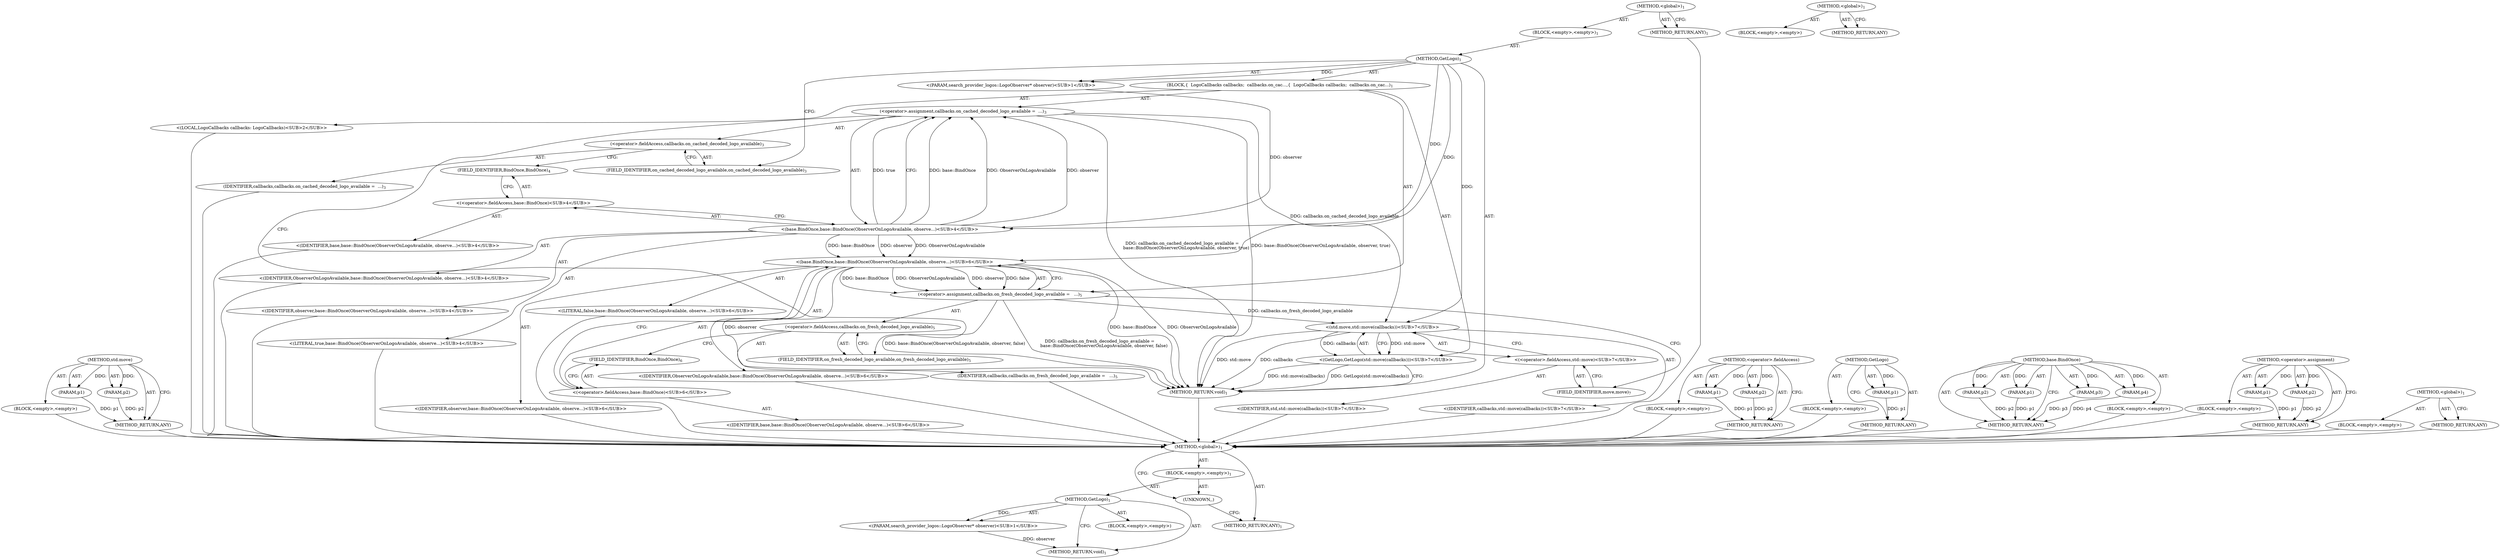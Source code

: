 digraph "&lt;global&gt;" {
vulnerable_82 [label=<(METHOD,std.move)>];
vulnerable_83 [label=<(PARAM,p1)>];
vulnerable_84 [label=<(PARAM,p2)>];
vulnerable_85 [label=<(BLOCK,&lt;empty&gt;,&lt;empty&gt;)>];
vulnerable_86 [label=<(METHOD_RETURN,ANY)>];
vulnerable_6 [label=<(METHOD,&lt;global&gt;)<SUB>1</SUB>>];
vulnerable_7 [label=<(BLOCK,&lt;empty&gt;,&lt;empty&gt;)<SUB>1</SUB>>];
vulnerable_8 [label=<(METHOD,GetLogo)<SUB>1</SUB>>];
vulnerable_9 [label="<(PARAM,search_provider_logos::LogoObserver* observer)<SUB>1</SUB>>"];
vulnerable_10 [label=<(BLOCK,{
  LogoCallbacks callbacks;
  callbacks.on_cac...,{
  LogoCallbacks callbacks;
  callbacks.on_cac...)<SUB>1</SUB>>];
vulnerable_11 [label="<(LOCAL,LogoCallbacks callbacks: LogoCallbacks)<SUB>2</SUB>>"];
vulnerable_12 [label=<(&lt;operator&gt;.assignment,callbacks.on_cached_decoded_logo_available =
  ...)<SUB>3</SUB>>];
vulnerable_13 [label=<(&lt;operator&gt;.fieldAccess,callbacks.on_cached_decoded_logo_available)<SUB>3</SUB>>];
vulnerable_14 [label=<(IDENTIFIER,callbacks,callbacks.on_cached_decoded_logo_available =
  ...)<SUB>3</SUB>>];
vulnerable_15 [label=<(FIELD_IDENTIFIER,on_cached_decoded_logo_available,on_cached_decoded_logo_available)<SUB>3</SUB>>];
vulnerable_16 [label="<(base.BindOnce,base::BindOnce(ObserverOnLogoAvailable, observe...)<SUB>4</SUB>>"];
vulnerable_17 [label="<(&lt;operator&gt;.fieldAccess,base::BindOnce)<SUB>4</SUB>>"];
vulnerable_18 [label="<(IDENTIFIER,base,base::BindOnce(ObserverOnLogoAvailable, observe...)<SUB>4</SUB>>"];
vulnerable_19 [label=<(FIELD_IDENTIFIER,BindOnce,BindOnce)<SUB>4</SUB>>];
vulnerable_20 [label="<(IDENTIFIER,ObserverOnLogoAvailable,base::BindOnce(ObserverOnLogoAvailable, observe...)<SUB>4</SUB>>"];
vulnerable_21 [label="<(IDENTIFIER,observer,base::BindOnce(ObserverOnLogoAvailable, observe...)<SUB>4</SUB>>"];
vulnerable_22 [label="<(LITERAL,true,base::BindOnce(ObserverOnLogoAvailable, observe...)<SUB>4</SUB>>"];
vulnerable_23 [label=<(&lt;operator&gt;.assignment,callbacks.on_fresh_decoded_logo_available =
   ...)<SUB>5</SUB>>];
vulnerable_24 [label=<(&lt;operator&gt;.fieldAccess,callbacks.on_fresh_decoded_logo_available)<SUB>5</SUB>>];
vulnerable_25 [label=<(IDENTIFIER,callbacks,callbacks.on_fresh_decoded_logo_available =
   ...)<SUB>5</SUB>>];
vulnerable_26 [label=<(FIELD_IDENTIFIER,on_fresh_decoded_logo_available,on_fresh_decoded_logo_available)<SUB>5</SUB>>];
vulnerable_27 [label="<(base.BindOnce,base::BindOnce(ObserverOnLogoAvailable, observe...)<SUB>6</SUB>>"];
vulnerable_28 [label="<(&lt;operator&gt;.fieldAccess,base::BindOnce)<SUB>6</SUB>>"];
vulnerable_29 [label="<(IDENTIFIER,base,base::BindOnce(ObserverOnLogoAvailable, observe...)<SUB>6</SUB>>"];
vulnerable_30 [label=<(FIELD_IDENTIFIER,BindOnce,BindOnce)<SUB>6</SUB>>];
vulnerable_31 [label="<(IDENTIFIER,ObserverOnLogoAvailable,base::BindOnce(ObserverOnLogoAvailable, observe...)<SUB>6</SUB>>"];
vulnerable_32 [label="<(IDENTIFIER,observer,base::BindOnce(ObserverOnLogoAvailable, observe...)<SUB>6</SUB>>"];
vulnerable_33 [label="<(LITERAL,false,base::BindOnce(ObserverOnLogoAvailable, observe...)<SUB>6</SUB>>"];
vulnerable_34 [label="<(GetLogo,GetLogo(std::move(callbacks)))<SUB>7</SUB>>"];
vulnerable_35 [label="<(std.move,std::move(callbacks))<SUB>7</SUB>>"];
vulnerable_36 [label="<(&lt;operator&gt;.fieldAccess,std::move)<SUB>7</SUB>>"];
vulnerable_37 [label="<(IDENTIFIER,std,std::move(callbacks))<SUB>7</SUB>>"];
vulnerable_38 [label=<(FIELD_IDENTIFIER,move,move)<SUB>7</SUB>>];
vulnerable_39 [label="<(IDENTIFIER,callbacks,std::move(callbacks))<SUB>7</SUB>>"];
vulnerable_40 [label=<(METHOD_RETURN,void)<SUB>1</SUB>>];
vulnerable_42 [label=<(METHOD_RETURN,ANY)<SUB>1</SUB>>];
vulnerable_66 [label=<(METHOD,&lt;operator&gt;.fieldAccess)>];
vulnerable_67 [label=<(PARAM,p1)>];
vulnerable_68 [label=<(PARAM,p2)>];
vulnerable_69 [label=<(BLOCK,&lt;empty&gt;,&lt;empty&gt;)>];
vulnerable_70 [label=<(METHOD_RETURN,ANY)>];
vulnerable_78 [label=<(METHOD,GetLogo)>];
vulnerable_79 [label=<(PARAM,p1)>];
vulnerable_80 [label=<(BLOCK,&lt;empty&gt;,&lt;empty&gt;)>];
vulnerable_81 [label=<(METHOD_RETURN,ANY)>];
vulnerable_71 [label=<(METHOD,base.BindOnce)>];
vulnerable_72 [label=<(PARAM,p1)>];
vulnerable_73 [label=<(PARAM,p2)>];
vulnerable_74 [label=<(PARAM,p3)>];
vulnerable_75 [label=<(PARAM,p4)>];
vulnerable_76 [label=<(BLOCK,&lt;empty&gt;,&lt;empty&gt;)>];
vulnerable_77 [label=<(METHOD_RETURN,ANY)>];
vulnerable_61 [label=<(METHOD,&lt;operator&gt;.assignment)>];
vulnerable_62 [label=<(PARAM,p1)>];
vulnerable_63 [label=<(PARAM,p2)>];
vulnerable_64 [label=<(BLOCK,&lt;empty&gt;,&lt;empty&gt;)>];
vulnerable_65 [label=<(METHOD_RETURN,ANY)>];
vulnerable_55 [label=<(METHOD,&lt;global&gt;)<SUB>1</SUB>>];
vulnerable_56 [label=<(BLOCK,&lt;empty&gt;,&lt;empty&gt;)>];
vulnerable_57 [label=<(METHOD_RETURN,ANY)>];
fixed_6 [label=<(METHOD,&lt;global&gt;)<SUB>1</SUB>>];
fixed_7 [label=<(BLOCK,&lt;empty&gt;,&lt;empty&gt;)<SUB>1</SUB>>];
fixed_8 [label=<(METHOD,GetLogo)<SUB>1</SUB>>];
fixed_9 [label="<(PARAM,search_provider_logos::LogoObserver* observer)<SUB>1</SUB>>"];
fixed_10 [label=<(BLOCK,&lt;empty&gt;,&lt;empty&gt;)>];
fixed_11 [label=<(METHOD_RETURN,void)<SUB>1</SUB>>];
fixed_13 [label=<(UNKNOWN,,)>];
fixed_14 [label=<(METHOD_RETURN,ANY)<SUB>1</SUB>>];
fixed_23 [label=<(METHOD,&lt;global&gt;)<SUB>1</SUB>>];
fixed_24 [label=<(BLOCK,&lt;empty&gt;,&lt;empty&gt;)>];
fixed_25 [label=<(METHOD_RETURN,ANY)>];
vulnerable_82 -> vulnerable_83  [key=0, label="AST: "];
vulnerable_82 -> vulnerable_83  [key=1, label="DDG: "];
vulnerable_82 -> vulnerable_85  [key=0, label="AST: "];
vulnerable_82 -> vulnerable_84  [key=0, label="AST: "];
vulnerable_82 -> vulnerable_84  [key=1, label="DDG: "];
vulnerable_82 -> vulnerable_86  [key=0, label="AST: "];
vulnerable_82 -> vulnerable_86  [key=1, label="CFG: "];
vulnerable_83 -> vulnerable_86  [key=0, label="DDG: p1"];
vulnerable_84 -> vulnerable_86  [key=0, label="DDG: p2"];
vulnerable_85 -> fixed_6  [key=0];
vulnerable_86 -> fixed_6  [key=0];
vulnerable_6 -> vulnerable_7  [key=0, label="AST: "];
vulnerable_6 -> vulnerable_42  [key=0, label="AST: "];
vulnerable_6 -> vulnerable_42  [key=1, label="CFG: "];
vulnerable_7 -> vulnerable_8  [key=0, label="AST: "];
vulnerable_8 -> vulnerable_9  [key=0, label="AST: "];
vulnerable_8 -> vulnerable_9  [key=1, label="DDG: "];
vulnerable_8 -> vulnerable_10  [key=0, label="AST: "];
vulnerable_8 -> vulnerable_40  [key=0, label="AST: "];
vulnerable_8 -> vulnerable_15  [key=0, label="CFG: "];
vulnerable_8 -> vulnerable_16  [key=0, label="DDG: "];
vulnerable_8 -> vulnerable_27  [key=0, label="DDG: "];
vulnerable_8 -> vulnerable_35  [key=0, label="DDG: "];
vulnerable_9 -> vulnerable_16  [key=0, label="DDG: observer"];
vulnerable_10 -> vulnerable_11  [key=0, label="AST: "];
vulnerable_10 -> vulnerable_12  [key=0, label="AST: "];
vulnerable_10 -> vulnerable_23  [key=0, label="AST: "];
vulnerable_10 -> vulnerable_34  [key=0, label="AST: "];
vulnerable_11 -> fixed_6  [key=0];
vulnerable_12 -> vulnerable_13  [key=0, label="AST: "];
vulnerable_12 -> vulnerable_16  [key=0, label="AST: "];
vulnerable_12 -> vulnerable_26  [key=0, label="CFG: "];
vulnerable_12 -> vulnerable_40  [key=0, label="DDG: base::BindOnce(ObserverOnLogoAvailable, observer, true)"];
vulnerable_12 -> vulnerable_40  [key=1, label="DDG: callbacks.on_cached_decoded_logo_available =
      base::BindOnce(ObserverOnLogoAvailable, observer, true)"];
vulnerable_12 -> vulnerable_35  [key=0, label="DDG: callbacks.on_cached_decoded_logo_available"];
vulnerable_13 -> vulnerable_14  [key=0, label="AST: "];
vulnerable_13 -> vulnerable_15  [key=0, label="AST: "];
vulnerable_13 -> vulnerable_19  [key=0, label="CFG: "];
vulnerable_14 -> fixed_6  [key=0];
vulnerable_15 -> vulnerable_13  [key=0, label="CFG: "];
vulnerable_16 -> vulnerable_17  [key=0, label="AST: "];
vulnerable_16 -> vulnerable_20  [key=0, label="AST: "];
vulnerable_16 -> vulnerable_21  [key=0, label="AST: "];
vulnerable_16 -> vulnerable_22  [key=0, label="AST: "];
vulnerable_16 -> vulnerable_12  [key=0, label="CFG: "];
vulnerable_16 -> vulnerable_12  [key=1, label="DDG: base::BindOnce"];
vulnerable_16 -> vulnerable_12  [key=2, label="DDG: ObserverOnLogoAvailable"];
vulnerable_16 -> vulnerable_12  [key=3, label="DDG: observer"];
vulnerable_16 -> vulnerable_12  [key=4, label="DDG: true"];
vulnerable_16 -> vulnerable_27  [key=0, label="DDG: base::BindOnce"];
vulnerable_16 -> vulnerable_27  [key=1, label="DDG: ObserverOnLogoAvailable"];
vulnerable_16 -> vulnerable_27  [key=2, label="DDG: observer"];
vulnerable_17 -> vulnerable_18  [key=0, label="AST: "];
vulnerable_17 -> vulnerable_19  [key=0, label="AST: "];
vulnerable_17 -> vulnerable_16  [key=0, label="CFG: "];
vulnerable_18 -> fixed_6  [key=0];
vulnerable_19 -> vulnerable_17  [key=0, label="CFG: "];
vulnerable_20 -> fixed_6  [key=0];
vulnerable_21 -> fixed_6  [key=0];
vulnerable_22 -> fixed_6  [key=0];
vulnerable_23 -> vulnerable_24  [key=0, label="AST: "];
vulnerable_23 -> vulnerable_27  [key=0, label="AST: "];
vulnerable_23 -> vulnerable_38  [key=0, label="CFG: "];
vulnerable_23 -> vulnerable_40  [key=0, label="DDG: base::BindOnce(ObserverOnLogoAvailable, observer, false)"];
vulnerable_23 -> vulnerable_40  [key=1, label="DDG: callbacks.on_fresh_decoded_logo_available =
      base::BindOnce(ObserverOnLogoAvailable, observer, false)"];
vulnerable_23 -> vulnerable_35  [key=0, label="DDG: callbacks.on_fresh_decoded_logo_available"];
vulnerable_24 -> vulnerable_25  [key=0, label="AST: "];
vulnerable_24 -> vulnerable_26  [key=0, label="AST: "];
vulnerable_24 -> vulnerable_30  [key=0, label="CFG: "];
vulnerable_25 -> fixed_6  [key=0];
vulnerable_26 -> vulnerable_24  [key=0, label="CFG: "];
vulnerable_27 -> vulnerable_28  [key=0, label="AST: "];
vulnerable_27 -> vulnerable_31  [key=0, label="AST: "];
vulnerable_27 -> vulnerable_32  [key=0, label="AST: "];
vulnerable_27 -> vulnerable_33  [key=0, label="AST: "];
vulnerable_27 -> vulnerable_23  [key=0, label="CFG: "];
vulnerable_27 -> vulnerable_23  [key=1, label="DDG: base::BindOnce"];
vulnerable_27 -> vulnerable_23  [key=2, label="DDG: ObserverOnLogoAvailable"];
vulnerable_27 -> vulnerable_23  [key=3, label="DDG: observer"];
vulnerable_27 -> vulnerable_23  [key=4, label="DDG: false"];
vulnerable_27 -> vulnerable_40  [key=0, label="DDG: base::BindOnce"];
vulnerable_27 -> vulnerable_40  [key=1, label="DDG: ObserverOnLogoAvailable"];
vulnerable_27 -> vulnerable_40  [key=2, label="DDG: observer"];
vulnerable_28 -> vulnerable_29  [key=0, label="AST: "];
vulnerable_28 -> vulnerable_30  [key=0, label="AST: "];
vulnerable_28 -> vulnerable_27  [key=0, label="CFG: "];
vulnerable_29 -> fixed_6  [key=0];
vulnerable_30 -> vulnerable_28  [key=0, label="CFG: "];
vulnerable_31 -> fixed_6  [key=0];
vulnerable_32 -> fixed_6  [key=0];
vulnerable_33 -> fixed_6  [key=0];
vulnerable_34 -> vulnerable_35  [key=0, label="AST: "];
vulnerable_34 -> vulnerable_40  [key=0, label="CFG: "];
vulnerable_34 -> vulnerable_40  [key=1, label="DDG: std::move(callbacks)"];
vulnerable_34 -> vulnerable_40  [key=2, label="DDG: GetLogo(std::move(callbacks))"];
vulnerable_35 -> vulnerable_36  [key=0, label="AST: "];
vulnerable_35 -> vulnerable_39  [key=0, label="AST: "];
vulnerable_35 -> vulnerable_34  [key=0, label="CFG: "];
vulnerable_35 -> vulnerable_34  [key=1, label="DDG: std::move"];
vulnerable_35 -> vulnerable_34  [key=2, label="DDG: callbacks"];
vulnerable_35 -> vulnerable_40  [key=0, label="DDG: std::move"];
vulnerable_35 -> vulnerable_40  [key=1, label="DDG: callbacks"];
vulnerable_36 -> vulnerable_37  [key=0, label="AST: "];
vulnerable_36 -> vulnerable_38  [key=0, label="AST: "];
vulnerable_36 -> vulnerable_35  [key=0, label="CFG: "];
vulnerable_37 -> fixed_6  [key=0];
vulnerable_38 -> vulnerable_36  [key=0, label="CFG: "];
vulnerable_39 -> fixed_6  [key=0];
vulnerable_40 -> fixed_6  [key=0];
vulnerable_42 -> fixed_6  [key=0];
vulnerable_66 -> vulnerable_67  [key=0, label="AST: "];
vulnerable_66 -> vulnerable_67  [key=1, label="DDG: "];
vulnerable_66 -> vulnerable_69  [key=0, label="AST: "];
vulnerable_66 -> vulnerable_68  [key=0, label="AST: "];
vulnerable_66 -> vulnerable_68  [key=1, label="DDG: "];
vulnerable_66 -> vulnerable_70  [key=0, label="AST: "];
vulnerable_66 -> vulnerable_70  [key=1, label="CFG: "];
vulnerable_67 -> vulnerable_70  [key=0, label="DDG: p1"];
vulnerable_68 -> vulnerable_70  [key=0, label="DDG: p2"];
vulnerable_69 -> fixed_6  [key=0];
vulnerable_70 -> fixed_6  [key=0];
vulnerable_78 -> vulnerable_79  [key=0, label="AST: "];
vulnerable_78 -> vulnerable_79  [key=1, label="DDG: "];
vulnerable_78 -> vulnerable_80  [key=0, label="AST: "];
vulnerable_78 -> vulnerable_81  [key=0, label="AST: "];
vulnerable_78 -> vulnerable_81  [key=1, label="CFG: "];
vulnerable_79 -> vulnerable_81  [key=0, label="DDG: p1"];
vulnerable_80 -> fixed_6  [key=0];
vulnerable_81 -> fixed_6  [key=0];
vulnerable_71 -> vulnerable_72  [key=0, label="AST: "];
vulnerable_71 -> vulnerable_72  [key=1, label="DDG: "];
vulnerable_71 -> vulnerable_76  [key=0, label="AST: "];
vulnerable_71 -> vulnerable_73  [key=0, label="AST: "];
vulnerable_71 -> vulnerable_73  [key=1, label="DDG: "];
vulnerable_71 -> vulnerable_77  [key=0, label="AST: "];
vulnerable_71 -> vulnerable_77  [key=1, label="CFG: "];
vulnerable_71 -> vulnerable_74  [key=0, label="AST: "];
vulnerable_71 -> vulnerable_74  [key=1, label="DDG: "];
vulnerable_71 -> vulnerable_75  [key=0, label="AST: "];
vulnerable_71 -> vulnerable_75  [key=1, label="DDG: "];
vulnerable_72 -> vulnerable_77  [key=0, label="DDG: p1"];
vulnerable_73 -> vulnerable_77  [key=0, label="DDG: p2"];
vulnerable_74 -> vulnerable_77  [key=0, label="DDG: p3"];
vulnerable_75 -> vulnerable_77  [key=0, label="DDG: p4"];
vulnerable_76 -> fixed_6  [key=0];
vulnerable_77 -> fixed_6  [key=0];
vulnerable_61 -> vulnerable_62  [key=0, label="AST: "];
vulnerable_61 -> vulnerable_62  [key=1, label="DDG: "];
vulnerable_61 -> vulnerable_64  [key=0, label="AST: "];
vulnerable_61 -> vulnerable_63  [key=0, label="AST: "];
vulnerable_61 -> vulnerable_63  [key=1, label="DDG: "];
vulnerable_61 -> vulnerable_65  [key=0, label="AST: "];
vulnerable_61 -> vulnerable_65  [key=1, label="CFG: "];
vulnerable_62 -> vulnerable_65  [key=0, label="DDG: p1"];
vulnerable_63 -> vulnerable_65  [key=0, label="DDG: p2"];
vulnerable_64 -> fixed_6  [key=0];
vulnerable_65 -> fixed_6  [key=0];
vulnerable_55 -> vulnerable_56  [key=0, label="AST: "];
vulnerable_55 -> vulnerable_57  [key=0, label="AST: "];
vulnerable_55 -> vulnerable_57  [key=1, label="CFG: "];
vulnerable_56 -> fixed_6  [key=0];
vulnerable_57 -> fixed_6  [key=0];
fixed_6 -> fixed_7  [key=0, label="AST: "];
fixed_6 -> fixed_14  [key=0, label="AST: "];
fixed_6 -> fixed_13  [key=0, label="CFG: "];
fixed_7 -> fixed_8  [key=0, label="AST: "];
fixed_7 -> fixed_13  [key=0, label="AST: "];
fixed_8 -> fixed_9  [key=0, label="AST: "];
fixed_8 -> fixed_9  [key=1, label="DDG: "];
fixed_8 -> fixed_10  [key=0, label="AST: "];
fixed_8 -> fixed_11  [key=0, label="AST: "];
fixed_8 -> fixed_11  [key=1, label="CFG: "];
fixed_9 -> fixed_11  [key=0, label="DDG: observer"];
fixed_13 -> fixed_14  [key=0, label="CFG: "];
fixed_23 -> fixed_24  [key=0, label="AST: "];
fixed_23 -> fixed_25  [key=0, label="AST: "];
fixed_23 -> fixed_25  [key=1, label="CFG: "];
}
